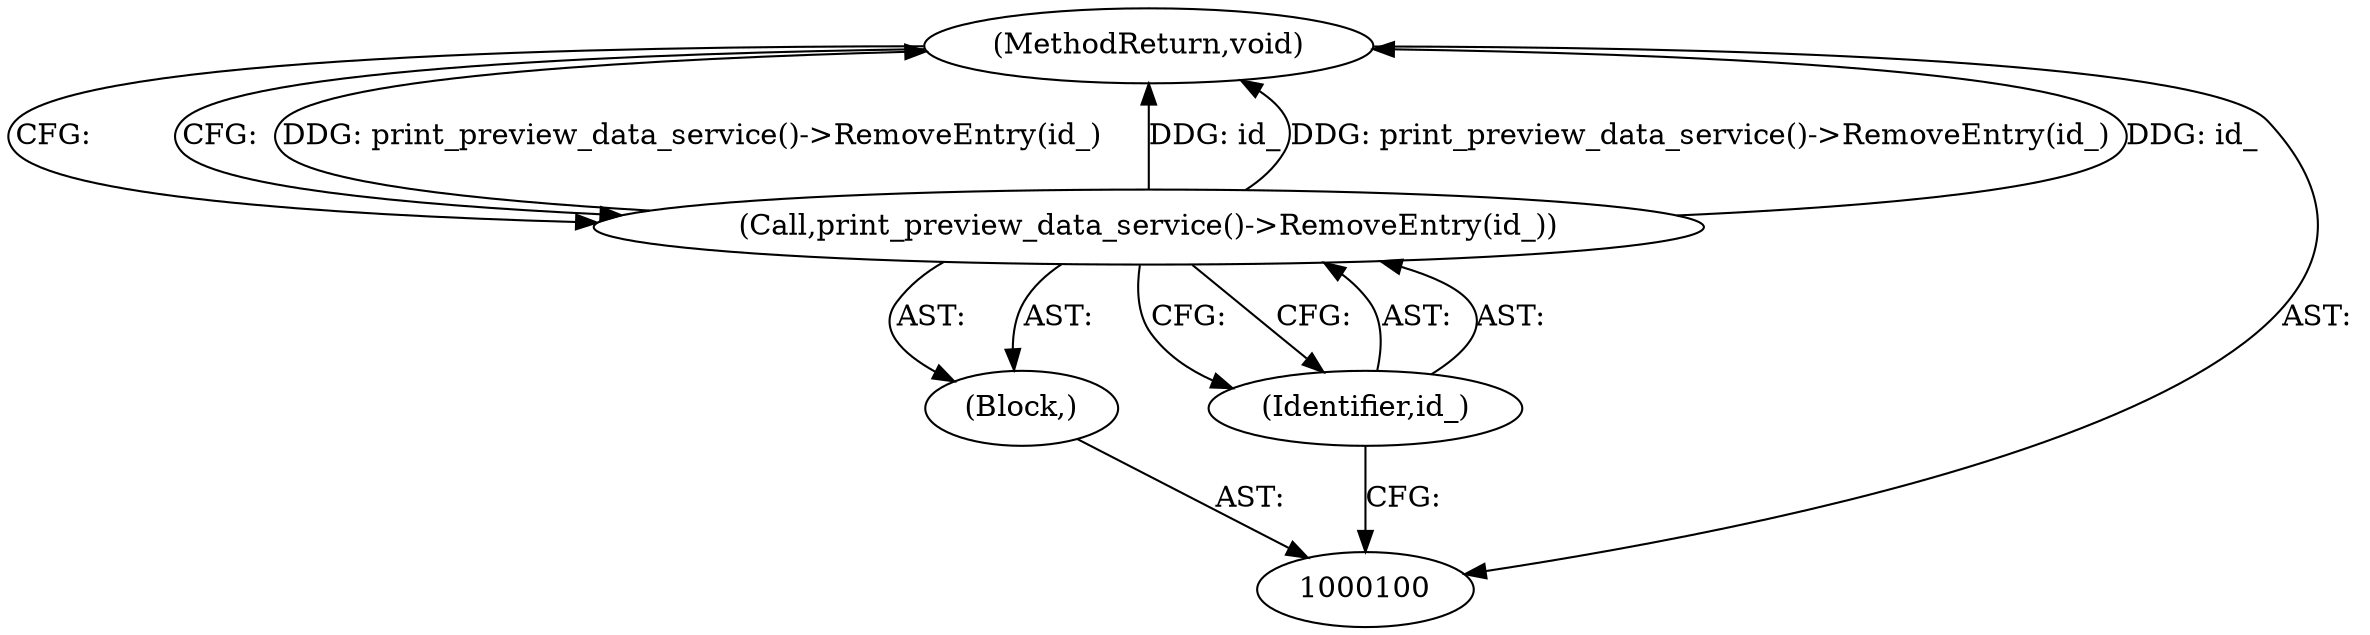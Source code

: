 digraph "0_Chrome_116d0963cadfbf55ef2ec3d13781987c4d80517a_9" {
"1000104" [label="(MethodReturn,void)"];
"1000101" [label="(Block,)"];
"1000102" [label="(Call,print_preview_data_service()->RemoveEntry(id_))"];
"1000103" [label="(Identifier,id_)"];
"1000104" -> "1000100"  [label="AST: "];
"1000104" -> "1000102"  [label="CFG: "];
"1000102" -> "1000104"  [label="DDG: print_preview_data_service()->RemoveEntry(id_)"];
"1000102" -> "1000104"  [label="DDG: id_"];
"1000101" -> "1000100"  [label="AST: "];
"1000102" -> "1000101"  [label="AST: "];
"1000102" -> "1000101"  [label="AST: "];
"1000102" -> "1000103"  [label="CFG: "];
"1000103" -> "1000102"  [label="AST: "];
"1000104" -> "1000102"  [label="CFG: "];
"1000102" -> "1000104"  [label="DDG: print_preview_data_service()->RemoveEntry(id_)"];
"1000102" -> "1000104"  [label="DDG: id_"];
"1000103" -> "1000102"  [label="AST: "];
"1000103" -> "1000100"  [label="CFG: "];
"1000102" -> "1000103"  [label="CFG: "];
}
